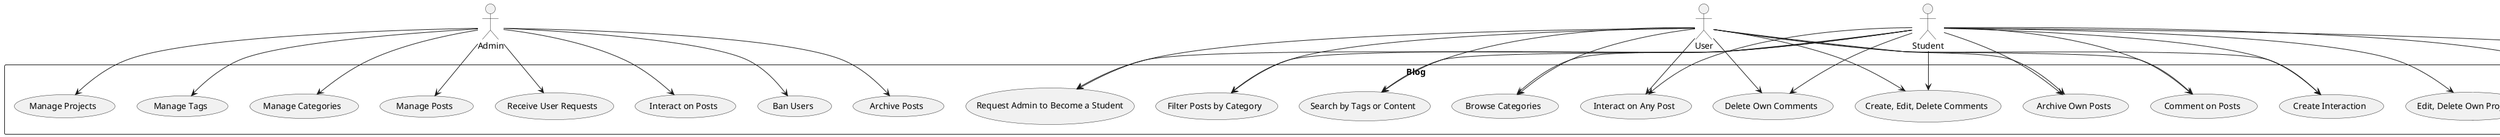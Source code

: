 @startuml
actor Admin
actor User
actor Student

rectangle Blog {
    Admin --> (Manage Posts)
    Admin --> (Manage Categories)
    Admin --> (Manage Tags)
    Admin --> (Manage Projects)
    Admin --> (Archive Posts)
    Admin --> (Ban Users)
    Admin --> (Interact on Posts)
    Admin --> (Receive User Requests)
    
    User --> (Create Interaction)
    User --> (Comment on Posts)
    User --> (Archive Own Posts)
    User --> (Create, Edit, Delete Comments)
    User --> (Delete Own Comments)
    User --> (Interact on Any Post)
    User --> (Browse Categories)
    User --> (Search by Tags or Content)
    User --> (Filter Posts by Category)
    User --> (Request Admin to Become a Student)

    Student --> (Publish Projects)
    Student --> (View Other Students' Projects)
    Student --> (Edit, Delete Own Projects)
    Student --> (Create Interaction)
    Student --> (Comment on Posts)
    Student --> (Archive Own Posts)
    Student --> (Create, Edit, Delete Comments)
    Student --> (Delete Own Comments)
    Student --> (Interact on Any Post)
    Student --> (Browse Categories)
    Student --> (Search by Tags or Content)
    Student --> (Filter Posts by Category)
    Student --> (Request Admin to Become a Student)
}
@enduml
